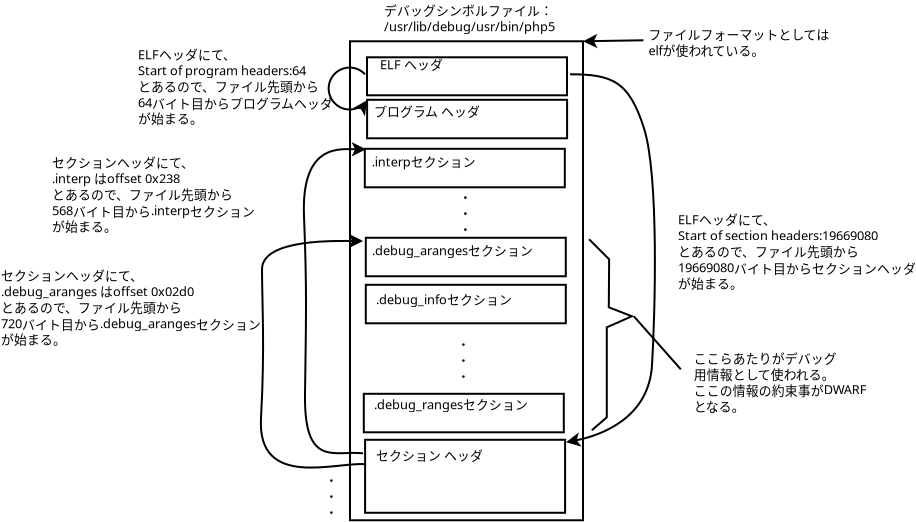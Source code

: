 <?xml version="1.0" encoding="UTF-8"?>
<dia:diagram xmlns:dia="http://www.lysator.liu.se/~alla/dia/">
  <dia:layer name="背景" visible="true">
    <dia:object type="Standard - Box" version="0" id="O0">
      <dia:attribute name="obj_pos">
        <dia:point val="5.1,-22.938"/>
      </dia:attribute>
      <dia:attribute name="obj_bb">
        <dia:rectangle val="5.05,-22.988;16.8,1.062"/>
      </dia:attribute>
      <dia:attribute name="elem_corner">
        <dia:point val="5.1,-22.938"/>
      </dia:attribute>
      <dia:attribute name="elem_width">
        <dia:real val="11.65"/>
      </dia:attribute>
      <dia:attribute name="elem_height">
        <dia:real val="23.95"/>
      </dia:attribute>
      <dia:attribute name="show_background">
        <dia:boolean val="true"/>
      </dia:attribute>
    </dia:object>
    <dia:object type="Standard - Text" version="1" id="O1">
      <dia:attribute name="obj_pos">
        <dia:point val="6.8,-24.238"/>
      </dia:attribute>
      <dia:attribute name="obj_bb">
        <dia:rectangle val="6.8,-24.855;15.492,-23.276"/>
      </dia:attribute>
      <dia:attribute name="text">
        <dia:composite type="text">
          <dia:attribute name="string">
            <dia:string>#デバッグシンボルファイル：
/usr/lib/debug/usr/bin/php5#</dia:string>
          </dia:attribute>
          <dia:attribute name="font">
            <dia:font family="sans" style="0" name="Helvetica"/>
          </dia:attribute>
          <dia:attribute name="height">
            <dia:real val="0.8"/>
          </dia:attribute>
          <dia:attribute name="pos">
            <dia:point val="6.8,-24.238"/>
          </dia:attribute>
          <dia:attribute name="color">
            <dia:color val="#000000"/>
          </dia:attribute>
          <dia:attribute name="alignment">
            <dia:enum val="0"/>
          </dia:attribute>
        </dia:composite>
      </dia:attribute>
      <dia:attribute name="valign">
        <dia:enum val="3"/>
      </dia:attribute>
    </dia:object>
  </dia:layer>
  <dia:layer name="layer1" visible="true">
    <dia:object type="Standard - Box" version="0" id="O2">
      <dia:attribute name="obj_pos">
        <dia:point val="5.95,-22.137"/>
      </dia:attribute>
      <dia:attribute name="obj_bb">
        <dia:rectangle val="5.9,-22.188;16,-20.188"/>
      </dia:attribute>
      <dia:attribute name="elem_corner">
        <dia:point val="5.95,-22.137"/>
      </dia:attribute>
      <dia:attribute name="elem_width">
        <dia:real val="10.0"/>
      </dia:attribute>
      <dia:attribute name="elem_height">
        <dia:real val="1.9"/>
      </dia:attribute>
      <dia:attribute name="show_background">
        <dia:boolean val="true"/>
      </dia:attribute>
    </dia:object>
    <dia:object type="Standard - Box" version="0" id="O3">
      <dia:attribute name="obj_pos">
        <dia:point val="5.855,-3.013"/>
      </dia:attribute>
      <dia:attribute name="obj_bb">
        <dia:rectangle val="5.805,-3.062;15.905,0.688"/>
      </dia:attribute>
      <dia:attribute name="elem_corner">
        <dia:point val="5.855,-3.013"/>
      </dia:attribute>
      <dia:attribute name="elem_width">
        <dia:real val="10.0"/>
      </dia:attribute>
      <dia:attribute name="elem_height">
        <dia:real val="3.65"/>
      </dia:attribute>
      <dia:attribute name="show_background">
        <dia:boolean val="true"/>
      </dia:attribute>
    </dia:object>
    <dia:object type="Standard - Box" version="0" id="O4">
      <dia:attribute name="obj_pos">
        <dia:point val="5.955,-20.012"/>
      </dia:attribute>
      <dia:attribute name="obj_bb">
        <dia:rectangle val="5.905,-20.062;16.005,-18.038"/>
      </dia:attribute>
      <dia:attribute name="elem_corner">
        <dia:point val="5.955,-20.012"/>
      </dia:attribute>
      <dia:attribute name="elem_width">
        <dia:real val="10.0"/>
      </dia:attribute>
      <dia:attribute name="elem_height">
        <dia:real val="1.925"/>
      </dia:attribute>
      <dia:attribute name="show_background">
        <dia:boolean val="true"/>
      </dia:attribute>
    </dia:object>
    <dia:object type="Standard - Box" version="0" id="O5">
      <dia:attribute name="obj_pos">
        <dia:point val="5.84,-17.562"/>
      </dia:attribute>
      <dia:attribute name="obj_bb">
        <dia:rectangle val="5.79,-17.613;15.89,-15.588"/>
      </dia:attribute>
      <dia:attribute name="elem_corner">
        <dia:point val="5.84,-17.562"/>
      </dia:attribute>
      <dia:attribute name="elem_width">
        <dia:real val="10.0"/>
      </dia:attribute>
      <dia:attribute name="elem_height">
        <dia:real val="1.925"/>
      </dia:attribute>
      <dia:attribute name="show_background">
        <dia:boolean val="true"/>
      </dia:attribute>
    </dia:object>
    <dia:object type="Standard - Box" version="0" id="O6">
      <dia:attribute name="obj_pos">
        <dia:point val="5.79,-5.312"/>
      </dia:attribute>
      <dia:attribute name="obj_bb">
        <dia:rectangle val="5.74,-5.362;15.84,-3.337"/>
      </dia:attribute>
      <dia:attribute name="elem_corner">
        <dia:point val="5.79,-5.312"/>
      </dia:attribute>
      <dia:attribute name="elem_width">
        <dia:real val="10.0"/>
      </dia:attribute>
      <dia:attribute name="elem_height">
        <dia:real val="1.925"/>
      </dia:attribute>
      <dia:attribute name="show_background">
        <dia:boolean val="true"/>
      </dia:attribute>
    </dia:object>
    <dia:object type="Standard - Box" version="0" id="O7">
      <dia:attribute name="obj_pos">
        <dia:point val="5.89,-13.113"/>
      </dia:attribute>
      <dia:attribute name="obj_bb">
        <dia:rectangle val="5.84,-13.162;15.94,-11.137"/>
      </dia:attribute>
      <dia:attribute name="elem_corner">
        <dia:point val="5.89,-13.113"/>
      </dia:attribute>
      <dia:attribute name="elem_width">
        <dia:real val="10.0"/>
      </dia:attribute>
      <dia:attribute name="elem_height">
        <dia:real val="1.925"/>
      </dia:attribute>
      <dia:attribute name="show_background">
        <dia:boolean val="true"/>
      </dia:attribute>
    </dia:object>
    <dia:object type="Standard - Box" version="0" id="O8">
      <dia:attribute name="obj_pos">
        <dia:point val="5.89,-10.762"/>
      </dia:attribute>
      <dia:attribute name="obj_bb">
        <dia:rectangle val="5.84,-10.812;15.94,-8.787"/>
      </dia:attribute>
      <dia:attribute name="elem_corner">
        <dia:point val="5.89,-10.762"/>
      </dia:attribute>
      <dia:attribute name="elem_width">
        <dia:real val="10.0"/>
      </dia:attribute>
      <dia:attribute name="elem_height">
        <dia:real val="1.925"/>
      </dia:attribute>
      <dia:attribute name="show_background">
        <dia:boolean val="true"/>
      </dia:attribute>
    </dia:object>
  </dia:layer>
  <dia:layer name="layer2" visible="true">
    <dia:object type="Standard - Text" version="1" id="O9">
      <dia:attribute name="obj_pos">
        <dia:point val="6.6,-21.538"/>
      </dia:attribute>
      <dia:attribute name="obj_bb">
        <dia:rectangle val="6.6,-22.177;9.852,-21.365"/>
      </dia:attribute>
      <dia:attribute name="text">
        <dia:composite type="text">
          <dia:attribute name="string">
            <dia:string>#ELF ヘッダ#</dia:string>
          </dia:attribute>
          <dia:attribute name="font">
            <dia:font family="sans" style="0" name="Helvetica"/>
          </dia:attribute>
          <dia:attribute name="height">
            <dia:real val="0.8"/>
          </dia:attribute>
          <dia:attribute name="pos">
            <dia:point val="6.6,-21.538"/>
          </dia:attribute>
          <dia:attribute name="color">
            <dia:color val="#000000"/>
          </dia:attribute>
          <dia:attribute name="alignment">
            <dia:enum val="0"/>
          </dia:attribute>
        </dia:composite>
      </dia:attribute>
      <dia:attribute name="valign">
        <dia:enum val="3"/>
      </dia:attribute>
    </dia:object>
    <dia:object type="Standard - Text" version="1" id="O10">
      <dia:attribute name="obj_pos">
        <dia:point val="6.4,-1.988"/>
      </dia:attribute>
      <dia:attribute name="obj_bb">
        <dia:rectangle val="6.4,-2.627;11.84,-1.815"/>
      </dia:attribute>
      <dia:attribute name="text">
        <dia:composite type="text">
          <dia:attribute name="string">
            <dia:string>#セクション ヘッダ#</dia:string>
          </dia:attribute>
          <dia:attribute name="font">
            <dia:font family="sans" style="0" name="Helvetica"/>
          </dia:attribute>
          <dia:attribute name="height">
            <dia:real val="0.8"/>
          </dia:attribute>
          <dia:attribute name="pos">
            <dia:point val="6.4,-1.988"/>
          </dia:attribute>
          <dia:attribute name="color">
            <dia:color val="#000000"/>
          </dia:attribute>
          <dia:attribute name="alignment">
            <dia:enum val="0"/>
          </dia:attribute>
        </dia:composite>
      </dia:attribute>
      <dia:attribute name="valign">
        <dia:enum val="3"/>
      </dia:attribute>
    </dia:object>
    <dia:object type="Standard - Text" version="1" id="O11">
      <dia:attribute name="obj_pos">
        <dia:point val="6.3,-19.188"/>
      </dia:attribute>
      <dia:attribute name="obj_bb">
        <dia:rectangle val="6.3,-19.828;11.74,-19.015"/>
      </dia:attribute>
      <dia:attribute name="text">
        <dia:composite type="text">
          <dia:attribute name="string">
            <dia:string>#プログラム ヘッダ#</dia:string>
          </dia:attribute>
          <dia:attribute name="font">
            <dia:font family="sans" style="0" name="Helvetica"/>
          </dia:attribute>
          <dia:attribute name="height">
            <dia:real val="0.8"/>
          </dia:attribute>
          <dia:attribute name="pos">
            <dia:point val="6.3,-19.188"/>
          </dia:attribute>
          <dia:attribute name="color">
            <dia:color val="#000000"/>
          </dia:attribute>
          <dia:attribute name="alignment">
            <dia:enum val="0"/>
          </dia:attribute>
        </dia:composite>
      </dia:attribute>
      <dia:attribute name="valign">
        <dia:enum val="3"/>
      </dia:attribute>
    </dia:object>
    <dia:object type="Standard - Text" version="1" id="O12">
      <dia:attribute name="obj_pos">
        <dia:point val="6.19,-16.672"/>
      </dia:attribute>
      <dia:attribute name="obj_bb">
        <dia:rectangle val="6.19,-17.312;11.49,-16.5"/>
      </dia:attribute>
      <dia:attribute name="text">
        <dia:composite type="text">
          <dia:attribute name="string">
            <dia:string>#.interpセクション#</dia:string>
          </dia:attribute>
          <dia:attribute name="font">
            <dia:font family="sans" style="0" name="Helvetica"/>
          </dia:attribute>
          <dia:attribute name="height">
            <dia:real val="0.8"/>
          </dia:attribute>
          <dia:attribute name="pos">
            <dia:point val="6.19,-16.672"/>
          </dia:attribute>
          <dia:attribute name="color">
            <dia:color val="#000000"/>
          </dia:attribute>
          <dia:attribute name="alignment">
            <dia:enum val="0"/>
          </dia:attribute>
        </dia:composite>
      </dia:attribute>
      <dia:attribute name="valign">
        <dia:enum val="3"/>
      </dia:attribute>
    </dia:object>
    <dia:object type="Standard - Text" version="1" id="O13">
      <dia:attribute name="obj_pos">
        <dia:point val="10.55,-14.887"/>
      </dia:attribute>
      <dia:attribute name="obj_bb">
        <dia:rectangle val="10.55,-15.527;11.205,-13.115"/>
      </dia:attribute>
      <dia:attribute name="text">
        <dia:composite type="text">
          <dia:attribute name="string">
            <dia:string>#・
・
・#</dia:string>
          </dia:attribute>
          <dia:attribute name="font">
            <dia:font family="sans" style="0" name="Helvetica"/>
          </dia:attribute>
          <dia:attribute name="height">
            <dia:real val="0.8"/>
          </dia:attribute>
          <dia:attribute name="pos">
            <dia:point val="10.55,-14.887"/>
          </dia:attribute>
          <dia:attribute name="color">
            <dia:color val="#000000"/>
          </dia:attribute>
          <dia:attribute name="alignment">
            <dia:enum val="0"/>
          </dia:attribute>
        </dia:composite>
      </dia:attribute>
      <dia:attribute name="valign">
        <dia:enum val="3"/>
      </dia:attribute>
    </dia:object>
    <dia:object type="Standard - Text" version="1" id="O14">
      <dia:attribute name="obj_pos">
        <dia:point val="6.2,-12.238"/>
      </dia:attribute>
      <dia:attribute name="obj_bb">
        <dia:rectangle val="6.2,-12.877;14.533,-12.065"/>
      </dia:attribute>
      <dia:attribute name="text">
        <dia:composite type="text">
          <dia:attribute name="string">
            <dia:string>#.debug_arangesセクション#</dia:string>
          </dia:attribute>
          <dia:attribute name="font">
            <dia:font family="sans" style="0" name="Helvetica"/>
          </dia:attribute>
          <dia:attribute name="height">
            <dia:real val="0.8"/>
          </dia:attribute>
          <dia:attribute name="pos">
            <dia:point val="6.2,-12.238"/>
          </dia:attribute>
          <dia:attribute name="color">
            <dia:color val="#000000"/>
          </dia:attribute>
          <dia:attribute name="alignment">
            <dia:enum val="0"/>
          </dia:attribute>
        </dia:composite>
      </dia:attribute>
      <dia:attribute name="valign">
        <dia:enum val="3"/>
      </dia:attribute>
    </dia:object>
    <dia:object type="Standard - Text" version="1" id="O15">
      <dia:attribute name="obj_pos">
        <dia:point val="6.4,-9.787"/>
      </dia:attribute>
      <dia:attribute name="obj_bb">
        <dia:rectangle val="6.4,-10.428;13.345,-9.615"/>
      </dia:attribute>
      <dia:attribute name="text">
        <dia:composite type="text">
          <dia:attribute name="string">
            <dia:string>#.debug_infoセクション#</dia:string>
          </dia:attribute>
          <dia:attribute name="font">
            <dia:font family="sans" style="0" name="Helvetica"/>
          </dia:attribute>
          <dia:attribute name="height">
            <dia:real val="0.8"/>
          </dia:attribute>
          <dia:attribute name="pos">
            <dia:point val="6.4,-9.787"/>
          </dia:attribute>
          <dia:attribute name="color">
            <dia:color val="#000000"/>
          </dia:attribute>
          <dia:attribute name="alignment">
            <dia:enum val="0"/>
          </dia:attribute>
        </dia:composite>
      </dia:attribute>
      <dia:attribute name="valign">
        <dia:enum val="3"/>
      </dia:attribute>
    </dia:object>
    <dia:object type="Standard - Text" version="1" id="O16">
      <dia:attribute name="obj_pos">
        <dia:point val="6.3,-4.537"/>
      </dia:attribute>
      <dia:attribute name="obj_bb">
        <dia:rectangle val="6.3,-5.178;14.24,-4.365"/>
      </dia:attribute>
      <dia:attribute name="text">
        <dia:composite type="text">
          <dia:attribute name="string">
            <dia:string>#.debug_rangesセクション#</dia:string>
          </dia:attribute>
          <dia:attribute name="font">
            <dia:font family="sans" style="0" name="Helvetica"/>
          </dia:attribute>
          <dia:attribute name="height">
            <dia:real val="0.8"/>
          </dia:attribute>
          <dia:attribute name="pos">
            <dia:point val="6.3,-4.537"/>
          </dia:attribute>
          <dia:attribute name="color">
            <dia:color val="#000000"/>
          </dia:attribute>
          <dia:attribute name="alignment">
            <dia:enum val="0"/>
          </dia:attribute>
        </dia:composite>
      </dia:attribute>
      <dia:attribute name="valign">
        <dia:enum val="3"/>
      </dia:attribute>
    </dia:object>
    <dia:object type="Standard - Text" version="1" id="O17">
      <dia:attribute name="obj_pos">
        <dia:point val="10.45,-7.537"/>
      </dia:attribute>
      <dia:attribute name="obj_bb">
        <dia:rectangle val="10.45,-8.178;11.105,-5.765"/>
      </dia:attribute>
      <dia:attribute name="text">
        <dia:composite type="text">
          <dia:attribute name="string">
            <dia:string>#・
・
・#</dia:string>
          </dia:attribute>
          <dia:attribute name="font">
            <dia:font family="sans" style="0" name="Helvetica"/>
          </dia:attribute>
          <dia:attribute name="height">
            <dia:real val="0.8"/>
          </dia:attribute>
          <dia:attribute name="pos">
            <dia:point val="10.45,-7.537"/>
          </dia:attribute>
          <dia:attribute name="color">
            <dia:color val="#000000"/>
          </dia:attribute>
          <dia:attribute name="alignment">
            <dia:enum val="0"/>
          </dia:attribute>
        </dia:composite>
      </dia:attribute>
      <dia:attribute name="valign">
        <dia:enum val="3"/>
      </dia:attribute>
    </dia:object>
    <dia:object type="Standard - Text" version="1" id="O18">
      <dia:attribute name="obj_pos">
        <dia:point val="3.85,-0.738"/>
      </dia:attribute>
      <dia:attribute name="obj_bb">
        <dia:rectangle val="3.85,-1.377;4.505,1.035"/>
      </dia:attribute>
      <dia:attribute name="text">
        <dia:composite type="text">
          <dia:attribute name="string">
            <dia:string>#・
・
・#</dia:string>
          </dia:attribute>
          <dia:attribute name="font">
            <dia:font family="sans" style="0" name="Helvetica"/>
          </dia:attribute>
          <dia:attribute name="height">
            <dia:real val="0.8"/>
          </dia:attribute>
          <dia:attribute name="pos">
            <dia:point val="3.85,-0.738"/>
          </dia:attribute>
          <dia:attribute name="color">
            <dia:color val="#000000"/>
          </dia:attribute>
          <dia:attribute name="alignment">
            <dia:enum val="0"/>
          </dia:attribute>
        </dia:composite>
      </dia:attribute>
      <dia:attribute name="valign">
        <dia:enum val="3"/>
      </dia:attribute>
    </dia:object>
  </dia:layer>
  <dia:layer name="layer3" visible="true" active="true">
    <dia:object type="Standard - BezierLine" version="0" id="O19">
      <dia:attribute name="obj_pos">
        <dia:point val="16.1,-21.288"/>
      </dia:attribute>
      <dia:attribute name="obj_bb">
        <dia:rectangle val="15.9,-21.337;20.395,-2.67"/>
      </dia:attribute>
      <dia:attribute name="bez_points">
        <dia:point val="16.1,-21.288"/>
        <dia:point val="18.225,-21.288"/>
        <dia:point val="19.05,-20.938"/>
        <dia:point val="19.8,-18.587"/>
        <dia:point val="20.55,-16.238"/>
        <dia:point val="20.358,-9.354"/>
        <dia:point val="20.2,-6.737"/>
        <dia:point val="20.042,-4.121"/>
        <dia:point val="17.7,-3.237"/>
        <dia:point val="15.9,-2.888"/>
      </dia:attribute>
      <dia:attribute name="corner_types">
        <dia:enum val="0"/>
        <dia:enum val="0"/>
        <dia:enum val="0"/>
        <dia:enum val="0"/>
      </dia:attribute>
      <dia:attribute name="end_arrow">
        <dia:enum val="22"/>
      </dia:attribute>
      <dia:attribute name="end_arrow_length">
        <dia:real val="0.5"/>
      </dia:attribute>
      <dia:attribute name="end_arrow_width">
        <dia:real val="0.5"/>
      </dia:attribute>
    </dia:object>
    <dia:object type="Standard - Text" version="1" id="O20">
      <dia:attribute name="obj_pos">
        <dia:point val="21.5,-13.787"/>
      </dia:attribute>
      <dia:attribute name="obj_bb">
        <dia:rectangle val="21.5,-14.418;33.02,-10.419"/>
      </dia:attribute>
      <dia:attribute name="text">
        <dia:composite type="text">
          <dia:attribute name="string">
            <dia:string>#ELFヘッダにて、
Start of section headers:19669080
とあるので、ファイル先頭から
19669080バイト目からセクションヘッダ
が始まる。#</dia:string>
          </dia:attribute>
          <dia:attribute name="font">
            <dia:font family="sans" style="0" name="Helvetica"/>
          </dia:attribute>
          <dia:attribute name="height">
            <dia:real val="0.8"/>
          </dia:attribute>
          <dia:attribute name="pos">
            <dia:point val="21.5,-13.787"/>
          </dia:attribute>
          <dia:attribute name="color">
            <dia:color val="#000000"/>
          </dia:attribute>
          <dia:attribute name="alignment">
            <dia:enum val="0"/>
          </dia:attribute>
        </dia:composite>
      </dia:attribute>
      <dia:attribute name="valign">
        <dia:enum val="3"/>
      </dia:attribute>
    </dia:object>
    <dia:object type="Standard - Arc" version="0" id="O21">
      <dia:attribute name="obj_pos">
        <dia:point val="5.85,-21.288"/>
      </dia:attribute>
      <dia:attribute name="obj_bb">
        <dia:rectangle val="3.982,-21.673;6.004,-19.185"/>
      </dia:attribute>
      <dia:attribute name="conn_endpoints">
        <dia:point val="5.85,-21.288"/>
        <dia:point val="5.95,-19.988"/>
      </dia:attribute>
      <dia:attribute name="curve_distance">
        <dia:real val="1.87"/>
      </dia:attribute>
      <dia:attribute name="end_arrow">
        <dia:enum val="22"/>
      </dia:attribute>
      <dia:attribute name="end_arrow_length">
        <dia:real val="0.5"/>
      </dia:attribute>
      <dia:attribute name="end_arrow_width">
        <dia:real val="0.5"/>
      </dia:attribute>
    </dia:object>
    <dia:object type="Standard - Text" version="1" id="O22">
      <dia:attribute name="obj_pos">
        <dia:point val="-5.5,-22.038"/>
      </dia:attribute>
      <dia:attribute name="obj_bb">
        <dia:rectangle val="-5.5,-22.669;4.1,-18.669"/>
      </dia:attribute>
      <dia:attribute name="text">
        <dia:composite type="text">
          <dia:attribute name="string">
            <dia:string>#ELFヘッダにて、
Start of program headers:64
とあるので、ファイル先頭から
64バイト目からプログラムヘッダ
が始まる。#</dia:string>
          </dia:attribute>
          <dia:attribute name="font">
            <dia:font family="sans" style="0" name="Helvetica"/>
          </dia:attribute>
          <dia:attribute name="height">
            <dia:real val="0.8"/>
          </dia:attribute>
          <dia:attribute name="pos">
            <dia:point val="-5.5,-22.038"/>
          </dia:attribute>
          <dia:attribute name="color">
            <dia:color val="#000000"/>
          </dia:attribute>
          <dia:attribute name="alignment">
            <dia:enum val="0"/>
          </dia:attribute>
        </dia:composite>
      </dia:attribute>
      <dia:attribute name="valign">
        <dia:enum val="3"/>
      </dia:attribute>
    </dia:object>
    <dia:object type="Standard - BezierLine" version="0" id="O23">
      <dia:attribute name="obj_pos">
        <dia:point val="5.75,-2.337"/>
      </dia:attribute>
      <dia:attribute name="obj_bb">
        <dia:rectangle val="2.742,-17.899;5.9,-2.283"/>
      </dia:attribute>
      <dia:attribute name="bez_points">
        <dia:point val="5.75,-2.337"/>
        <dia:point val="4.3,-2.487"/>
        <dia:point val="2.8,-1.587"/>
        <dia:point val="2.85,-5.287"/>
        <dia:point val="2.9,-8.988"/>
        <dia:point val="2.95,-10.488"/>
        <dia:point val="2.8,-14.188"/>
        <dia:point val="2.65,-17.887"/>
        <dia:point val="4.65,-17.538"/>
        <dia:point val="5.9,-17.538"/>
      </dia:attribute>
      <dia:attribute name="corner_types">
        <dia:enum val="0"/>
        <dia:enum val="0"/>
        <dia:enum val="0"/>
        <dia:enum val="0"/>
      </dia:attribute>
      <dia:attribute name="end_arrow">
        <dia:enum val="22"/>
      </dia:attribute>
      <dia:attribute name="end_arrow_length">
        <dia:real val="0.5"/>
      </dia:attribute>
      <dia:attribute name="end_arrow_width">
        <dia:real val="0.5"/>
      </dia:attribute>
    </dia:object>
    <dia:object type="Standard - Text" version="1" id="O24">
      <dia:attribute name="obj_pos">
        <dia:point val="-9.8,-16.637"/>
      </dia:attribute>
      <dia:attribute name="obj_bb">
        <dia:rectangle val="-9.8,-17.277;0.417,-13.265"/>
      </dia:attribute>
      <dia:attribute name="text">
        <dia:composite type="text">
          <dia:attribute name="string">
            <dia:string>#セクションヘッダにて、
.interp はoffset 0x238
とあるので、ファイル先頭から
568バイト目から.interpセクション
が始まる。#</dia:string>
          </dia:attribute>
          <dia:attribute name="font">
            <dia:font family="sans" style="0" name="Helvetica"/>
          </dia:attribute>
          <dia:attribute name="height">
            <dia:real val="0.8"/>
          </dia:attribute>
          <dia:attribute name="pos">
            <dia:point val="-9.8,-16.637"/>
          </dia:attribute>
          <dia:attribute name="color">
            <dia:color val="#000000"/>
          </dia:attribute>
          <dia:attribute name="alignment">
            <dia:enum val="0"/>
          </dia:attribute>
        </dia:composite>
      </dia:attribute>
      <dia:attribute name="valign">
        <dia:enum val="3"/>
      </dia:attribute>
    </dia:object>
    <dia:object type="Standard - BezierLine" version="0" id="O25">
      <dia:attribute name="obj_pos">
        <dia:point val="5.9,-1.788"/>
      </dia:attribute>
      <dia:attribute name="obj_bb">
        <dia:rectangle val="0.593,-13.312;5.955,-1.572"/>
      </dia:attribute>
      <dia:attribute name="bez_points">
        <dia:point val="5.9,-1.788"/>
        <dia:point val="4.45,-1.938"/>
        <dia:point val="0.45,-0.487"/>
        <dia:point val="0.65,-4.088"/>
        <dia:point val="0.85,-7.688"/>
        <dia:point val="0.7,-9.988"/>
        <dia:point val="0.7,-11.537"/>
        <dia:point val="0.7,-13.088"/>
        <dia:point val="4.506,-12.951"/>
        <dia:point val="5.756,-12.951"/>
      </dia:attribute>
      <dia:attribute name="corner_types">
        <dia:enum val="0"/>
        <dia:enum val="0"/>
        <dia:enum val="0"/>
        <dia:enum val="0"/>
      </dia:attribute>
      <dia:attribute name="end_arrow">
        <dia:enum val="22"/>
      </dia:attribute>
      <dia:attribute name="end_arrow_length">
        <dia:real val="0.5"/>
      </dia:attribute>
      <dia:attribute name="end_arrow_width">
        <dia:real val="0.5"/>
      </dia:attribute>
    </dia:object>
    <dia:object type="Standard - Text" version="1" id="O26">
      <dia:attribute name="obj_pos">
        <dia:point val="-12.35,-10.988"/>
      </dia:attribute>
      <dia:attribute name="obj_bb">
        <dia:rectangle val="-12.35,-11.627;0.9,-7.615"/>
      </dia:attribute>
      <dia:attribute name="text">
        <dia:composite type="text">
          <dia:attribute name="string">
            <dia:string>#セクションヘッダにて、
.debug_aranges はoffset 0x02d0
とあるので、ファイル先頭から
720バイト目から.debug_arangesセクション
が始まる。#</dia:string>
          </dia:attribute>
          <dia:attribute name="font">
            <dia:font family="sans" style="0" name="Helvetica"/>
          </dia:attribute>
          <dia:attribute name="height">
            <dia:real val="0.8"/>
          </dia:attribute>
          <dia:attribute name="pos">
            <dia:point val="-12.35,-10.988"/>
          </dia:attribute>
          <dia:attribute name="color">
            <dia:color val="#000000"/>
          </dia:attribute>
          <dia:attribute name="alignment">
            <dia:enum val="0"/>
          </dia:attribute>
        </dia:composite>
      </dia:attribute>
      <dia:attribute name="valign">
        <dia:enum val="3"/>
      </dia:attribute>
    </dia:object>
    <dia:object type="Standard - PolyLine" version="0" id="O27">
      <dia:attribute name="obj_pos">
        <dia:point val="17.057,-13.037"/>
      </dia:attribute>
      <dia:attribute name="obj_bb">
        <dia:rectangle val="16.986,-13.108;19.32,-3.417"/>
      </dia:attribute>
      <dia:attribute name="poly_points">
        <dia:point val="17.057,-13.037"/>
        <dia:point val="18.057,-12.037"/>
        <dia:point val="18.04,-9.637"/>
        <dia:point val="19.19,-9.188"/>
        <dia:point val="17.94,-8.637"/>
        <dia:point val="17.94,-4.138"/>
        <dia:point val="17.19,-3.487"/>
      </dia:attribute>
    </dia:object>
    <dia:object type="Standard - Line" version="0" id="O28">
      <dia:attribute name="obj_pos">
        <dia:point val="19.29,-9.188"/>
      </dia:attribute>
      <dia:attribute name="obj_bb">
        <dia:rectangle val="19.219,-9.258;21.71,-6.467"/>
      </dia:attribute>
      <dia:attribute name="conn_endpoints">
        <dia:point val="19.29,-9.188"/>
        <dia:point val="21.64,-6.537"/>
      </dia:attribute>
      <dia:attribute name="numcp">
        <dia:int val="1"/>
      </dia:attribute>
    </dia:object>
    <dia:object type="Standard - Text" version="1" id="O29">
      <dia:attribute name="obj_pos">
        <dia:point val="22.286,-6.838"/>
      </dia:attribute>
      <dia:attribute name="obj_bb">
        <dia:rectangle val="22.286,-7.488;31.046,-3.43"/>
      </dia:attribute>
      <dia:attribute name="text">
        <dia:composite type="text">
          <dia:attribute name="string">
            <dia:string>#ここらあたりがデバッグ
用情報として使われる。
ここの情報の約束事がDWARF
となる。
#</dia:string>
          </dia:attribute>
          <dia:attribute name="font">
            <dia:font family="sans" style="0" name="Helvetica"/>
          </dia:attribute>
          <dia:attribute name="height">
            <dia:real val="0.8"/>
          </dia:attribute>
          <dia:attribute name="pos">
            <dia:point val="22.286,-6.838"/>
          </dia:attribute>
          <dia:attribute name="color">
            <dia:color val="#000000"/>
          </dia:attribute>
          <dia:attribute name="alignment">
            <dia:enum val="0"/>
          </dia:attribute>
        </dia:composite>
      </dia:attribute>
      <dia:attribute name="valign">
        <dia:enum val="3"/>
      </dia:attribute>
    </dia:object>
    <dia:object type="Standard - Line" version="0" id="O30">
      <dia:attribute name="obj_pos">
        <dia:point val="16.75,-22.938"/>
      </dia:attribute>
      <dia:attribute name="obj_bb">
        <dia:rectangle val="16.699,-23.311;19.821,-22.588"/>
      </dia:attribute>
      <dia:attribute name="conn_endpoints">
        <dia:point val="16.75,-22.938"/>
        <dia:point val="19.77,-22.988"/>
      </dia:attribute>
      <dia:attribute name="numcp">
        <dia:int val="1"/>
      </dia:attribute>
      <dia:attribute name="start_arrow">
        <dia:enum val="22"/>
      </dia:attribute>
      <dia:attribute name="start_arrow_length">
        <dia:real val="0.5"/>
      </dia:attribute>
      <dia:attribute name="start_arrow_width">
        <dia:real val="0.5"/>
      </dia:attribute>
      <dia:connections>
        <dia:connection handle="0" to="O0" connection="2"/>
      </dia:connections>
    </dia:object>
    <dia:object type="Standard - Text" version="1" id="O31">
      <dia:attribute name="obj_pos">
        <dia:point val="20.02,-23.038"/>
      </dia:attribute>
      <dia:attribute name="obj_bb">
        <dia:rectangle val="20.02,-23.663;28.98,-21.273"/>
      </dia:attribute>
      <dia:attribute name="text">
        <dia:composite type="text">
          <dia:attribute name="string">
            <dia:string>#ファイルフォーマットとしては
elfが使われている。
#</dia:string>
          </dia:attribute>
          <dia:attribute name="font">
            <dia:font family="sans" style="0" name="Helvetica"/>
          </dia:attribute>
          <dia:attribute name="height">
            <dia:real val="0.8"/>
          </dia:attribute>
          <dia:attribute name="pos">
            <dia:point val="20.02,-23.038"/>
          </dia:attribute>
          <dia:attribute name="color">
            <dia:color val="#000000"/>
          </dia:attribute>
          <dia:attribute name="alignment">
            <dia:enum val="0"/>
          </dia:attribute>
        </dia:composite>
      </dia:attribute>
      <dia:attribute name="valign">
        <dia:enum val="3"/>
      </dia:attribute>
    </dia:object>
  </dia:layer>
</dia:diagram>
